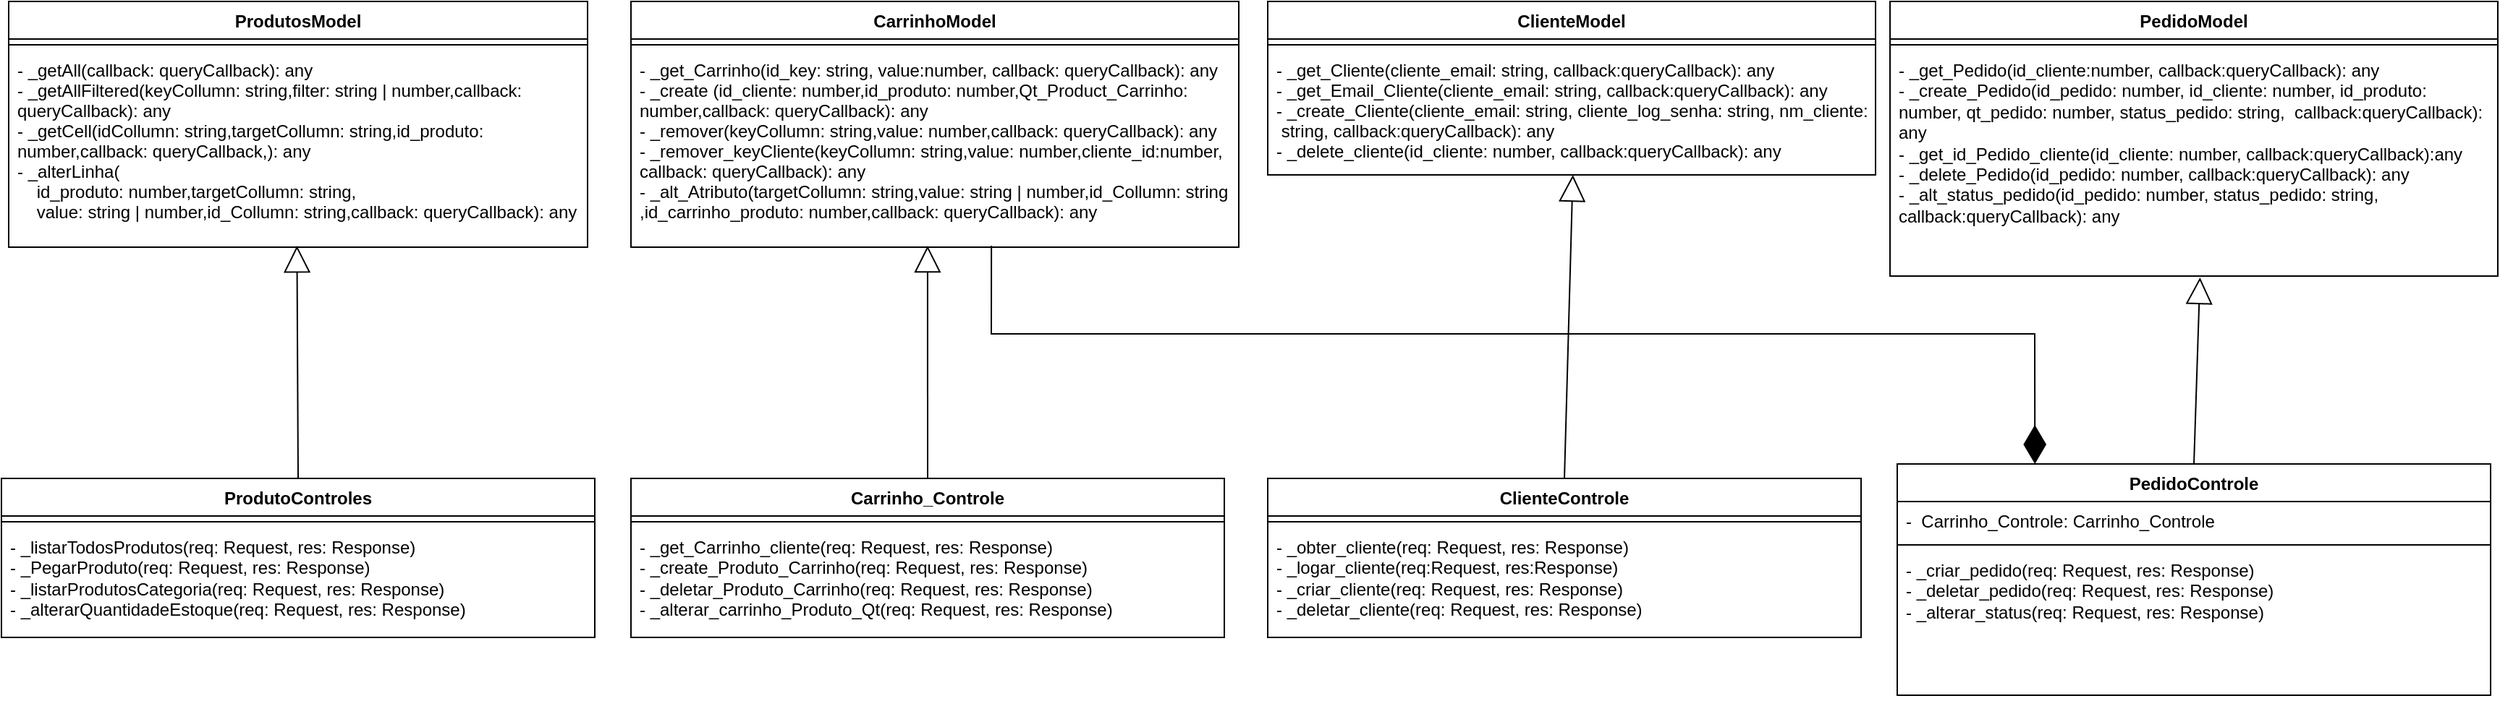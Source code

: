 <mxfile version="26.0.13">
  <diagram id="C5RBs43oDa-KdzZeNtuy" name="Page-1">
    <mxGraphModel dx="2206" dy="1200" grid="1" gridSize="10" guides="1" tooltips="1" connect="1" arrows="1" fold="1" page="1" pageScale="1" pageWidth="827" pageHeight="1169" math="0" shadow="0">
      <root>
        <mxCell id="WIyWlLk6GJQsqaUBKTNV-0" />
        <mxCell id="WIyWlLk6GJQsqaUBKTNV-1" parent="WIyWlLk6GJQsqaUBKTNV-0" />
        <mxCell id="zkfFHV4jXpPFQw0GAbJ--6" value="ProdutosModel" style="swimlane;fontStyle=1;align=center;verticalAlign=top;childLayout=stackLayout;horizontal=1;startSize=26;horizontalStack=0;resizeParent=1;resizeLast=0;collapsible=1;marginBottom=0;rounded=0;shadow=0;strokeWidth=1;" parent="WIyWlLk6GJQsqaUBKTNV-1" vertex="1">
          <mxGeometry x="40" y="40" width="400" height="170" as="geometry">
            <mxRectangle x="130" y="380" width="160" height="26" as="alternateBounds" />
          </mxGeometry>
        </mxCell>
        <mxCell id="zkfFHV4jXpPFQw0GAbJ--9" value="" style="line;html=1;strokeWidth=1;align=left;verticalAlign=middle;spacingTop=-1;spacingLeft=3;spacingRight=3;rotatable=0;labelPosition=right;points=[];portConstraint=eastwest;" parent="zkfFHV4jXpPFQw0GAbJ--6" vertex="1">
          <mxGeometry y="26" width="400" height="8" as="geometry" />
        </mxCell>
        <mxCell id="zkfFHV4jXpPFQw0GAbJ--10" value="- _getAll(callback: queryCallback): any&#xa;- _getAllFiltered(keyCollumn: string,filter: string | number,callback: &#xa;queryCallback): any&#xa;- _getCell(idCollumn: string,targetCollumn: string,id_produto: &#xa;number,callback: queryCallback,): any&#xa;- _alterLinha(&#xa;    id_produto: number,targetCollumn: string,&#xa;    value: string | number,id_Collumn: string,callback: queryCallback): any" style="text;align=left;verticalAlign=top;spacingLeft=4;spacingRight=4;overflow=hidden;rotatable=0;points=[[0,0.5],[1,0.5]];portConstraint=eastwest;fontStyle=0" parent="zkfFHV4jXpPFQw0GAbJ--6" vertex="1">
          <mxGeometry y="34" width="400" height="136" as="geometry" />
        </mxCell>
        <mxCell id="4Ct8PNpKp0B6u5fM-n6S-3" value=" CarrinhoModel " style="swimlane;fontStyle=1;align=center;verticalAlign=top;childLayout=stackLayout;horizontal=1;startSize=26;horizontalStack=0;resizeParent=1;resizeLast=0;collapsible=1;marginBottom=0;rounded=0;shadow=0;strokeWidth=1;" parent="WIyWlLk6GJQsqaUBKTNV-1" vertex="1">
          <mxGeometry x="470" y="40" width="420" height="170" as="geometry">
            <mxRectangle x="130" y="380" width="160" height="26" as="alternateBounds" />
          </mxGeometry>
        </mxCell>
        <mxCell id="4Ct8PNpKp0B6u5fM-n6S-4" value="" style="line;html=1;strokeWidth=1;align=left;verticalAlign=middle;spacingTop=-1;spacingLeft=3;spacingRight=3;rotatable=0;labelPosition=right;points=[];portConstraint=eastwest;" parent="4Ct8PNpKp0B6u5fM-n6S-3" vertex="1">
          <mxGeometry y="26" width="420" height="8" as="geometry" />
        </mxCell>
        <mxCell id="4Ct8PNpKp0B6u5fM-n6S-5" value="- _get_Carrinho(id_key: string, value:number, callback: queryCallback): any&#xa;- _create (id_cliente: number,id_produto: number,Qt_Product_Carrinho: &#xa;number,callback: queryCallback): any&#xa;- _remover(keyCollumn: string,value: number,callback: queryCallback): any&#xa;- _remover_keyCliente(keyCollumn: string,value: number,cliente_id:number,&#xa;callback: queryCallback): any&#xa;- _alt_Atributo(targetCollumn: string,value: string | number,id_Collumn: string&#xa;,id_carrinho_produto: number,callback: queryCallback): any" style="text;align=left;verticalAlign=top;spacingLeft=4;spacingRight=4;overflow=hidden;rotatable=0;points=[[0,0.5],[1,0.5]];portConstraint=eastwest;fontStyle=0" parent="4Ct8PNpKp0B6u5fM-n6S-3" vertex="1">
          <mxGeometry y="34" width="420" height="136" as="geometry" />
        </mxCell>
        <mxCell id="4Ct8PNpKp0B6u5fM-n6S-6" value="ClienteModel" style="swimlane;fontStyle=1;align=center;verticalAlign=top;childLayout=stackLayout;horizontal=1;startSize=26;horizontalStack=0;resizeParent=1;resizeLast=0;collapsible=1;marginBottom=0;rounded=0;shadow=0;strokeWidth=1;" parent="WIyWlLk6GJQsqaUBKTNV-1" vertex="1">
          <mxGeometry x="910" y="40" width="420" height="120" as="geometry">
            <mxRectangle x="130" y="380" width="160" height="26" as="alternateBounds" />
          </mxGeometry>
        </mxCell>
        <mxCell id="4Ct8PNpKp0B6u5fM-n6S-7" value="" style="line;html=1;strokeWidth=1;align=left;verticalAlign=middle;spacingTop=-1;spacingLeft=3;spacingRight=3;rotatable=0;labelPosition=right;points=[];portConstraint=eastwest;" parent="4Ct8PNpKp0B6u5fM-n6S-6" vertex="1">
          <mxGeometry y="26" width="420" height="8" as="geometry" />
        </mxCell>
        <mxCell id="4Ct8PNpKp0B6u5fM-n6S-8" value="- _get_Cliente(cliente_email: string, callback:queryCallback): any&#xa;- _get_Email_Cliente(cliente_email: string, callback:queryCallback): any&#xa;- _create_Cliente(cliente_email: string, cliente_log_senha: string, nm_cliente:&#xa; string, callback:queryCallback): any&#xa;- _delete_cliente(id_cliente: number, callback:queryCallback): any&#xa;" style="text;align=left;verticalAlign=top;spacingLeft=4;spacingRight=4;overflow=hidden;rotatable=0;points=[[0,0.5],[1,0.5]];portConstraint=eastwest;fontStyle=0" parent="4Ct8PNpKp0B6u5fM-n6S-6" vertex="1">
          <mxGeometry y="34" width="420" height="86" as="geometry" />
        </mxCell>
        <mxCell id="4Ct8PNpKp0B6u5fM-n6S-12" value="PedidoModel" style="swimlane;fontStyle=1;align=center;verticalAlign=top;childLayout=stackLayout;horizontal=1;startSize=26;horizontalStack=0;resizeParent=1;resizeParentMax=0;resizeLast=0;collapsible=1;marginBottom=0;whiteSpace=wrap;html=1;" parent="WIyWlLk6GJQsqaUBKTNV-1" vertex="1">
          <mxGeometry x="1340" y="40" width="420" height="190" as="geometry" />
        </mxCell>
        <mxCell id="4Ct8PNpKp0B6u5fM-n6S-14" value="" style="line;strokeWidth=1;fillColor=none;align=left;verticalAlign=middle;spacingTop=-1;spacingLeft=3;spacingRight=3;rotatable=0;labelPosition=right;points=[];portConstraint=eastwest;strokeColor=inherit;" parent="4Ct8PNpKp0B6u5fM-n6S-12" vertex="1">
          <mxGeometry y="26" width="420" height="8" as="geometry" />
        </mxCell>
        <mxCell id="4Ct8PNpKp0B6u5fM-n6S-15" value="- _get_Pedido(id_cliente:number, callback:queryCallback): any&lt;div&gt;- _create_Pedido(id_pedido: number, id_cliente: number, id_produto: number, qt_pedido: number, status_pedido: string,&amp;nbsp; callback:queryCallback): any&lt;/div&gt;&lt;div&gt;- _get_id_Pedido_cliente(id_cliente: number, callback:queryCallback):any&lt;/div&gt;&lt;div&gt;- _delete_Pedido(id_pedido: number, callback:queryCallback): any&lt;/div&gt;&lt;div&gt;- _alt_status_pedido(id_pedido: number, status_pedido: string, callback:queryCallback): any&lt;/div&gt;" style="text;strokeColor=none;fillColor=none;align=left;verticalAlign=top;spacingLeft=4;spacingRight=4;overflow=hidden;rotatable=0;points=[[0,0.5],[1,0.5]];portConstraint=eastwest;whiteSpace=wrap;html=1;" parent="4Ct8PNpKp0B6u5fM-n6S-12" vertex="1">
          <mxGeometry y="34" width="420" height="156" as="geometry" />
        </mxCell>
        <mxCell id="QozkqgewHQjqMnuPVAIu-0" value="ProdutoControles" style="swimlane;fontStyle=1;align=center;verticalAlign=top;childLayout=stackLayout;horizontal=1;startSize=26;horizontalStack=0;resizeParent=1;resizeParentMax=0;resizeLast=0;collapsible=1;marginBottom=0;whiteSpace=wrap;html=1;" parent="WIyWlLk6GJQsqaUBKTNV-1" vertex="1">
          <mxGeometry x="35" y="370" width="410" height="110" as="geometry" />
        </mxCell>
        <mxCell id="QozkqgewHQjqMnuPVAIu-2" value="" style="line;strokeWidth=1;fillColor=none;align=left;verticalAlign=middle;spacingTop=-1;spacingLeft=3;spacingRight=3;rotatable=0;labelPosition=right;points=[];portConstraint=eastwest;strokeColor=inherit;" parent="QozkqgewHQjqMnuPVAIu-0" vertex="1">
          <mxGeometry y="26" width="410" height="8" as="geometry" />
        </mxCell>
        <mxCell id="QozkqgewHQjqMnuPVAIu-3" value="- _listarTodosProdutos(req: Request, res: Response)&lt;div&gt;- _PegarProduto(req: Request, res: Response)&lt;/div&gt;&lt;div&gt;- _listarProdutosCategoria(req: Request, res: Response)&lt;/div&gt;&lt;div&gt;- _alterarQuantidadeEstoque(req: Request, res: Response)&lt;/div&gt;" style="text;strokeColor=none;fillColor=none;align=left;verticalAlign=top;spacingLeft=4;spacingRight=4;overflow=hidden;rotatable=0;points=[[0,0.5],[1,0.5]];portConstraint=eastwest;whiteSpace=wrap;html=1;" parent="QozkqgewHQjqMnuPVAIu-0" vertex="1">
          <mxGeometry y="34" width="410" height="76" as="geometry" />
        </mxCell>
        <mxCell id="QozkqgewHQjqMnuPVAIu-4" value="" style="endArrow=block;endSize=16;endFill=0;html=1;rounded=0;exitX=0.5;exitY=0;exitDx=0;exitDy=0;entryX=0.498;entryY=0.993;entryDx=0;entryDy=0;entryPerimeter=0;" parent="WIyWlLk6GJQsqaUBKTNV-1" target="zkfFHV4jXpPFQw0GAbJ--10" edge="1" source="QozkqgewHQjqMnuPVAIu-0">
          <mxGeometry width="160" relative="1" as="geometry">
            <mxPoint x="240" y="210" as="sourcePoint" />
            <mxPoint x="340" y="300" as="targetPoint" />
          </mxGeometry>
        </mxCell>
        <mxCell id="mH8ns2R63oXMAkzb86YZ-0" value="Carrinho_Controle" style="swimlane;fontStyle=1;align=center;verticalAlign=top;childLayout=stackLayout;horizontal=1;startSize=26;horizontalStack=0;resizeParent=1;resizeParentMax=0;resizeLast=0;collapsible=1;marginBottom=0;whiteSpace=wrap;html=1;" vertex="1" parent="WIyWlLk6GJQsqaUBKTNV-1">
          <mxGeometry x="470" y="370" width="410" height="110" as="geometry" />
        </mxCell>
        <mxCell id="mH8ns2R63oXMAkzb86YZ-1" value="" style="line;strokeWidth=1;fillColor=none;align=left;verticalAlign=middle;spacingTop=-1;spacingLeft=3;spacingRight=3;rotatable=0;labelPosition=right;points=[];portConstraint=eastwest;strokeColor=inherit;" vertex="1" parent="mH8ns2R63oXMAkzb86YZ-0">
          <mxGeometry y="26" width="410" height="8" as="geometry" />
        </mxCell>
        <mxCell id="mH8ns2R63oXMAkzb86YZ-2" value="- _get_Carrinho_cliente(req: Request, res: Response)&lt;div&gt;- _create_Produto_Carrinho(req: Request, res: Response)&lt;/div&gt;&lt;div&gt;- _deletar_Produto_Carrinho(req: Request, res: Response)&lt;/div&gt;&lt;div&gt;- _alterar_carrinho_Produto_Qt(req: Request, res: Response)&lt;/div&gt;&lt;div&gt;&lt;br&gt;&lt;/div&gt;" style="text;strokeColor=none;fillColor=none;align=left;verticalAlign=top;spacingLeft=4;spacingRight=4;overflow=hidden;rotatable=0;points=[[0,0.5],[1,0.5]];portConstraint=eastwest;whiteSpace=wrap;html=1;" vertex="1" parent="mH8ns2R63oXMAkzb86YZ-0">
          <mxGeometry y="34" width="410" height="76" as="geometry" />
        </mxCell>
        <mxCell id="mH8ns2R63oXMAkzb86YZ-3" value="" style="endArrow=block;endSize=16;endFill=0;html=1;rounded=0;exitX=0.5;exitY=0;exitDx=0;exitDy=0;entryX=0.488;entryY=0.993;entryDx=0;entryDy=0;entryPerimeter=0;" edge="1" parent="WIyWlLk6GJQsqaUBKTNV-1" source="mH8ns2R63oXMAkzb86YZ-0" target="4Ct8PNpKp0B6u5fM-n6S-5">
          <mxGeometry width="160" relative="1" as="geometry">
            <mxPoint x="664.5" y="210" as="sourcePoint" />
            <mxPoint x="730" y="310" as="targetPoint" />
          </mxGeometry>
        </mxCell>
        <mxCell id="mH8ns2R63oXMAkzb86YZ-4" value="ClienteControle" style="swimlane;fontStyle=1;align=center;verticalAlign=top;childLayout=stackLayout;horizontal=1;startSize=26;horizontalStack=0;resizeParent=1;resizeParentMax=0;resizeLast=0;collapsible=1;marginBottom=0;whiteSpace=wrap;html=1;" vertex="1" parent="WIyWlLk6GJQsqaUBKTNV-1">
          <mxGeometry x="910" y="370" width="410" height="110" as="geometry" />
        </mxCell>
        <mxCell id="mH8ns2R63oXMAkzb86YZ-5" value="" style="line;strokeWidth=1;fillColor=none;align=left;verticalAlign=middle;spacingTop=-1;spacingLeft=3;spacingRight=3;rotatable=0;labelPosition=right;points=[];portConstraint=eastwest;strokeColor=inherit;" vertex="1" parent="mH8ns2R63oXMAkzb86YZ-4">
          <mxGeometry y="26" width="410" height="8" as="geometry" />
        </mxCell>
        <mxCell id="mH8ns2R63oXMAkzb86YZ-6" value="- _obter_cliente(req: Request, res: Response)&lt;div&gt;- _logar_cliente(req:Request, res:Response)&lt;/div&gt;&lt;div&gt;- _criar_cliente(req: Request, res: Response)&lt;/div&gt;&lt;div&gt;- _deletar_cliente(req: Request, res: Response)&lt;/div&gt;&lt;div&gt;&lt;br&gt;&lt;/div&gt;" style="text;strokeColor=none;fillColor=none;align=left;verticalAlign=top;spacingLeft=4;spacingRight=4;overflow=hidden;rotatable=0;points=[[0,0.5],[1,0.5]];portConstraint=eastwest;whiteSpace=wrap;html=1;" vertex="1" parent="mH8ns2R63oXMAkzb86YZ-4">
          <mxGeometry y="34" width="410" height="76" as="geometry" />
        </mxCell>
        <mxCell id="mH8ns2R63oXMAkzb86YZ-7" value="" style="endArrow=block;endSize=16;endFill=0;html=1;rounded=0;exitX=0.5;exitY=0;exitDx=0;exitDy=0;entryX=0.502;entryY=1;entryDx=0;entryDy=0;entryPerimeter=0;" edge="1" parent="WIyWlLk6GJQsqaUBKTNV-1" source="mH8ns2R63oXMAkzb86YZ-4" target="4Ct8PNpKp0B6u5fM-n6S-8">
          <mxGeometry width="160" relative="1" as="geometry">
            <mxPoint x="1109.5" y="160" as="sourcePoint" />
            <mxPoint x="1150" y="290" as="targetPoint" />
          </mxGeometry>
        </mxCell>
        <mxCell id="mH8ns2R63oXMAkzb86YZ-11" value="PedidoControle" style="swimlane;fontStyle=1;align=center;verticalAlign=top;childLayout=stackLayout;horizontal=1;startSize=26;horizontalStack=0;resizeParent=1;resizeParentMax=0;resizeLast=0;collapsible=1;marginBottom=0;whiteSpace=wrap;html=1;" vertex="1" parent="WIyWlLk6GJQsqaUBKTNV-1">
          <mxGeometry x="1345" y="360" width="410" height="160" as="geometry" />
        </mxCell>
        <mxCell id="mH8ns2R63oXMAkzb86YZ-12" value="-&amp;nbsp; Carrinho_Controle: Carrinho_Controle" style="text;strokeColor=none;fillColor=none;align=left;verticalAlign=top;spacingLeft=4;spacingRight=4;overflow=hidden;rotatable=0;points=[[0,0.5],[1,0.5]];portConstraint=eastwest;whiteSpace=wrap;html=1;" vertex="1" parent="mH8ns2R63oXMAkzb86YZ-11">
          <mxGeometry y="26" width="410" height="26" as="geometry" />
        </mxCell>
        <mxCell id="mH8ns2R63oXMAkzb86YZ-13" value="" style="line;strokeWidth=1;fillColor=none;align=left;verticalAlign=middle;spacingTop=-1;spacingLeft=3;spacingRight=3;rotatable=0;labelPosition=right;points=[];portConstraint=eastwest;strokeColor=inherit;" vertex="1" parent="mH8ns2R63oXMAkzb86YZ-11">
          <mxGeometry y="52" width="410" height="8" as="geometry" />
        </mxCell>
        <mxCell id="mH8ns2R63oXMAkzb86YZ-14" value="- _criar_pedido(req: Request, res: Response)&lt;div&gt;- _deletar_pedido(req: Request, res: Response)&lt;/div&gt;&lt;div&gt;- _alterar_status(req: Request, res: Response)&lt;/div&gt;&lt;div&gt;&lt;br&gt;&lt;/div&gt;" style="text;strokeColor=none;fillColor=none;align=left;verticalAlign=top;spacingLeft=4;spacingRight=4;overflow=hidden;rotatable=0;points=[[0,0.5],[1,0.5]];portConstraint=eastwest;whiteSpace=wrap;html=1;" vertex="1" parent="mH8ns2R63oXMAkzb86YZ-11">
          <mxGeometry y="60" width="410" height="100" as="geometry" />
        </mxCell>
        <mxCell id="mH8ns2R63oXMAkzb86YZ-15" value="" style="endArrow=block;endSize=16;endFill=0;html=1;rounded=0;entryX=0.51;entryY=1.006;entryDx=0;entryDy=0;entryPerimeter=0;exitX=0.5;exitY=0;exitDx=0;exitDy=0;" edge="1" parent="WIyWlLk6GJQsqaUBKTNV-1" source="mH8ns2R63oXMAkzb86YZ-11" target="4Ct8PNpKp0B6u5fM-n6S-15">
          <mxGeometry width="160" relative="1" as="geometry">
            <mxPoint x="1580" y="270" as="sourcePoint" />
            <mxPoint x="1555" y="370" as="targetPoint" />
          </mxGeometry>
        </mxCell>
        <mxCell id="mH8ns2R63oXMAkzb86YZ-17" value="" style="endArrow=diamondThin;endFill=1;endSize=24;html=1;rounded=0;exitX=0.593;exitY=0.993;exitDx=0;exitDy=0;exitPerimeter=0;entryX=0.232;entryY=0;entryDx=0;entryDy=0;entryPerimeter=0;" edge="1" parent="WIyWlLk6GJQsqaUBKTNV-1" source="4Ct8PNpKp0B6u5fM-n6S-5" target="mH8ns2R63oXMAkzb86YZ-11">
          <mxGeometry width="160" relative="1" as="geometry">
            <mxPoint x="710" y="250" as="sourcePoint" />
            <mxPoint x="1350" y="280" as="targetPoint" />
            <Array as="points">
              <mxPoint x="719" y="270" />
              <mxPoint x="1440" y="270" />
            </Array>
          </mxGeometry>
        </mxCell>
      </root>
    </mxGraphModel>
  </diagram>
</mxfile>
